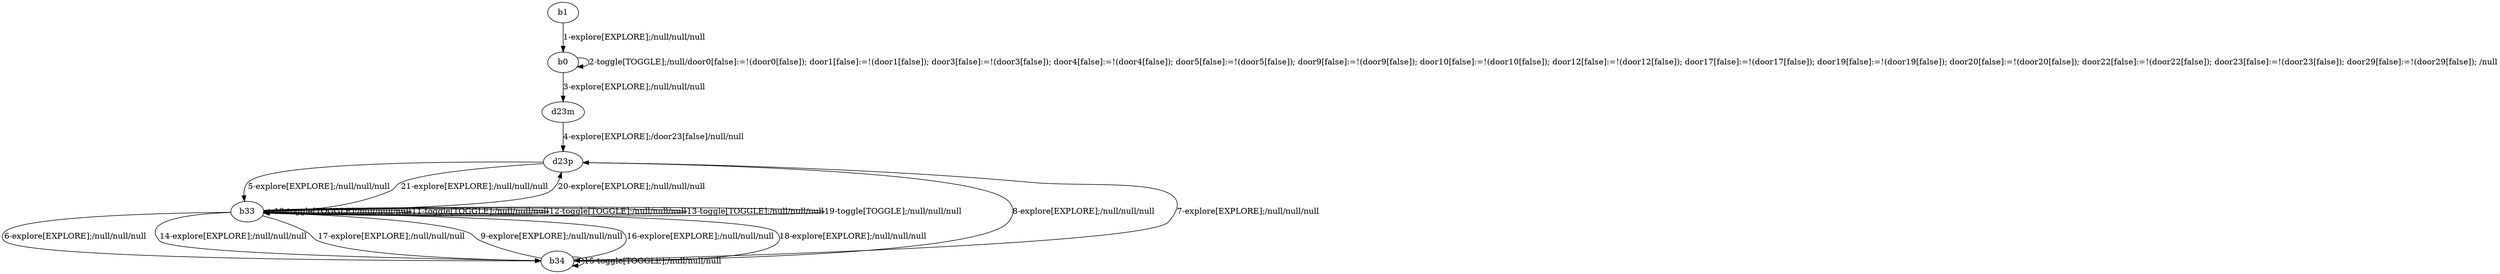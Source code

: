 # Total number of goals covered by this test: 2
# b33 --> b33
# b34 --> d23p

digraph g {
"b1" -> "b0" [label = "1-explore[EXPLORE];/null/null/null"];
"b0" -> "b0" [label = "2-toggle[TOGGLE];/null/door0[false]:=!(door0[false]); door1[false]:=!(door1[false]); door3[false]:=!(door3[false]); door4[false]:=!(door4[false]); door5[false]:=!(door5[false]); door9[false]:=!(door9[false]); door10[false]:=!(door10[false]); door12[false]:=!(door12[false]); door17[false]:=!(door17[false]); door19[false]:=!(door19[false]); door20[false]:=!(door20[false]); door22[false]:=!(door22[false]); door23[false]:=!(door23[false]); door29[false]:=!(door29[false]); /null"];
"b0" -> "d23m" [label = "3-explore[EXPLORE];/null/null/null"];
"d23m" -> "d23p" [label = "4-explore[EXPLORE];/door23[false]/null/null"];
"d23p" -> "b33" [label = "5-explore[EXPLORE];/null/null/null"];
"b33" -> "b34" [label = "6-explore[EXPLORE];/null/null/null"];
"b34" -> "d23p" [label = "7-explore[EXPLORE];/null/null/null"];
"d23p" -> "b34" [label = "8-explore[EXPLORE];/null/null/null"];
"b34" -> "b33" [label = "9-explore[EXPLORE];/null/null/null"];
"b33" -> "b33" [label = "10-toggle[TOGGLE];/null/null/null"];
"b33" -> "b33" [label = "11-toggle[TOGGLE];/null/null/null"];
"b33" -> "b33" [label = "12-toggle[TOGGLE];/null/null/null"];
"b33" -> "b33" [label = "13-toggle[TOGGLE];/null/null/null"];
"b33" -> "b34" [label = "14-explore[EXPLORE];/null/null/null"];
"b34" -> "b34" [label = "15-toggle[TOGGLE];/null/null/null"];
"b34" -> "b33" [label = "16-explore[EXPLORE];/null/null/null"];
"b33" -> "b34" [label = "17-explore[EXPLORE];/null/null/null"];
"b34" -> "b33" [label = "18-explore[EXPLORE];/null/null/null"];
"b33" -> "b33" [label = "19-toggle[TOGGLE];/null/null/null"];
"b33" -> "d23p" [label = "20-explore[EXPLORE];/null/null/null"];
"d23p" -> "b33" [label = "21-explore[EXPLORE];/null/null/null"];
}